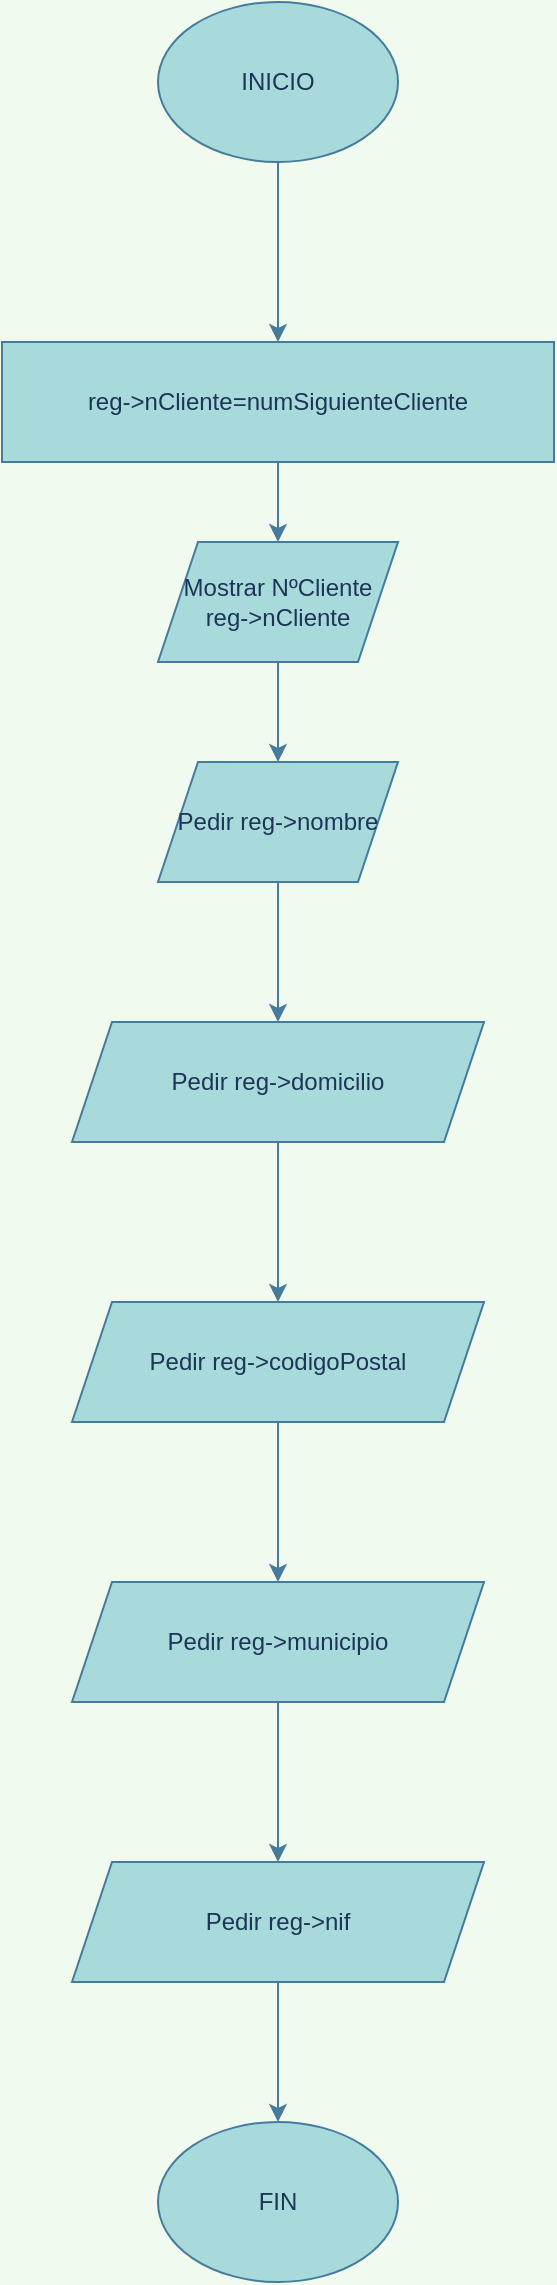 <mxfile version="13.9.8" type="device"><diagram id="C5RBs43oDa-KdzZeNtuy" name="pedirDatosSiguienteCliente"><mxGraphModel dx="540" dy="633" grid="1" gridSize="10" guides="1" tooltips="1" connect="1" arrows="1" fold="1" page="1" pageScale="1" pageWidth="827" pageHeight="1169" background="#F1FAEE" math="0" shadow="0"><root><mxCell id="WIyWlLk6GJQsqaUBKTNV-0"/><mxCell id="WIyWlLk6GJQsqaUBKTNV-1" parent="WIyWlLk6GJQsqaUBKTNV-0"/><mxCell id="I1HwztD63OtXi9g831La-14" value="" style="edgeStyle=orthogonalEdgeStyle;curved=0;rounded=1;sketch=0;orthogonalLoop=1;jettySize=auto;html=1;strokeColor=#457B9D;fillColor=#A8DADC;fontColor=#1D3557;" edge="1" parent="WIyWlLk6GJQsqaUBKTNV-1" source="I1HwztD63OtXi9g831La-0" target="I1HwztD63OtXi9g831La-13"><mxGeometry relative="1" as="geometry"/></mxCell><mxCell id="I1HwztD63OtXi9g831La-0" value="INICIO" style="ellipse;whiteSpace=wrap;html=1;fillColor=#A8DADC;strokeColor=#457B9D;fontColor=#1D3557;" vertex="1" parent="WIyWlLk6GJQsqaUBKTNV-1"><mxGeometry x="354" y="70" width="120" height="80" as="geometry"/></mxCell><mxCell id="I1HwztD63OtXi9g831La-4" value="" style="edgeStyle=orthogonalEdgeStyle;curved=0;rounded=1;sketch=0;orthogonalLoop=1;jettySize=auto;html=1;strokeColor=#457B9D;fillColor=#A8DADC;fontColor=#1D3557;" edge="1" parent="WIyWlLk6GJQsqaUBKTNV-1" source="I1HwztD63OtXi9g831La-1" target="I1HwztD63OtXi9g831La-3"><mxGeometry relative="1" as="geometry"/></mxCell><mxCell id="I1HwztD63OtXi9g831La-1" value="Pedir reg-&amp;gt;nombre" style="shape=parallelogram;perimeter=parallelogramPerimeter;whiteSpace=wrap;html=1;fixedSize=1;fontColor=#1D3557;strokeColor=#457B9D;fillColor=#A8DADC;" vertex="1" parent="WIyWlLk6GJQsqaUBKTNV-1"><mxGeometry x="354" y="450" width="120" height="60" as="geometry"/></mxCell><mxCell id="I1HwztD63OtXi9g831La-6" value="" style="edgeStyle=orthogonalEdgeStyle;curved=0;rounded=1;sketch=0;orthogonalLoop=1;jettySize=auto;html=1;strokeColor=#457B9D;fillColor=#A8DADC;fontColor=#1D3557;" edge="1" parent="WIyWlLk6GJQsqaUBKTNV-1" source="I1HwztD63OtXi9g831La-3" target="I1HwztD63OtXi9g831La-5"><mxGeometry relative="1" as="geometry"/></mxCell><mxCell id="I1HwztD63OtXi9g831La-3" value="Pedir reg-&amp;gt;domicilio" style="shape=parallelogram;perimeter=parallelogramPerimeter;whiteSpace=wrap;html=1;fixedSize=1;fontColor=#1D3557;strokeColor=#457B9D;fillColor=#A8DADC;" vertex="1" parent="WIyWlLk6GJQsqaUBKTNV-1"><mxGeometry x="311" y="580" width="206" height="60" as="geometry"/></mxCell><mxCell id="I1HwztD63OtXi9g831La-8" value="" style="edgeStyle=orthogonalEdgeStyle;curved=0;rounded=1;sketch=0;orthogonalLoop=1;jettySize=auto;html=1;strokeColor=#457B9D;fillColor=#A8DADC;fontColor=#1D3557;" edge="1" parent="WIyWlLk6GJQsqaUBKTNV-1" source="I1HwztD63OtXi9g831La-5" target="I1HwztD63OtXi9g831La-7"><mxGeometry relative="1" as="geometry"/></mxCell><mxCell id="I1HwztD63OtXi9g831La-5" value="Pedir reg-&amp;gt;codigoPostal" style="shape=parallelogram;perimeter=parallelogramPerimeter;whiteSpace=wrap;html=1;fixedSize=1;fontColor=#1D3557;strokeColor=#457B9D;fillColor=#A8DADC;" vertex="1" parent="WIyWlLk6GJQsqaUBKTNV-1"><mxGeometry x="311" y="720" width="206" height="60" as="geometry"/></mxCell><mxCell id="I1HwztD63OtXi9g831La-10" value="" style="edgeStyle=orthogonalEdgeStyle;curved=0;rounded=1;sketch=0;orthogonalLoop=1;jettySize=auto;html=1;strokeColor=#457B9D;fillColor=#A8DADC;fontColor=#1D3557;" edge="1" parent="WIyWlLk6GJQsqaUBKTNV-1" source="I1HwztD63OtXi9g831La-7" target="I1HwztD63OtXi9g831La-9"><mxGeometry relative="1" as="geometry"/></mxCell><mxCell id="I1HwztD63OtXi9g831La-7" value="Pedir reg-&amp;gt;municipio" style="shape=parallelogram;perimeter=parallelogramPerimeter;whiteSpace=wrap;html=1;fixedSize=1;fontColor=#1D3557;strokeColor=#457B9D;fillColor=#A8DADC;" vertex="1" parent="WIyWlLk6GJQsqaUBKTNV-1"><mxGeometry x="311" y="860" width="206" height="60" as="geometry"/></mxCell><mxCell id="I1HwztD63OtXi9g831La-12" value="" style="edgeStyle=orthogonalEdgeStyle;curved=0;rounded=1;sketch=0;orthogonalLoop=1;jettySize=auto;html=1;strokeColor=#457B9D;fillColor=#A8DADC;fontColor=#1D3557;" edge="1" parent="WIyWlLk6GJQsqaUBKTNV-1" source="I1HwztD63OtXi9g831La-9" target="I1HwztD63OtXi9g831La-11"><mxGeometry relative="1" as="geometry"/></mxCell><mxCell id="I1HwztD63OtXi9g831La-9" value="Pedir reg-&amp;gt;nif" style="shape=parallelogram;perimeter=parallelogramPerimeter;whiteSpace=wrap;html=1;fixedSize=1;fontColor=#1D3557;strokeColor=#457B9D;fillColor=#A8DADC;" vertex="1" parent="WIyWlLk6GJQsqaUBKTNV-1"><mxGeometry x="311" y="1000" width="206" height="60" as="geometry"/></mxCell><mxCell id="I1HwztD63OtXi9g831La-11" value="FIN" style="ellipse;whiteSpace=wrap;html=1;fontColor=#1D3557;strokeColor=#457B9D;fillColor=#A8DADC;" vertex="1" parent="WIyWlLk6GJQsqaUBKTNV-1"><mxGeometry x="354" y="1130" width="120" height="80" as="geometry"/></mxCell><mxCell id="I1HwztD63OtXi9g831La-16" value="" style="edgeStyle=orthogonalEdgeStyle;curved=0;rounded=1;sketch=0;orthogonalLoop=1;jettySize=auto;html=1;strokeColor=#457B9D;fillColor=#A8DADC;fontColor=#1D3557;" edge="1" parent="WIyWlLk6GJQsqaUBKTNV-1" source="I1HwztD63OtXi9g831La-13" target="I1HwztD63OtXi9g831La-15"><mxGeometry relative="1" as="geometry"/></mxCell><mxCell id="I1HwztD63OtXi9g831La-13" value="reg-&amp;gt;nCliente=numSiguienteCliente" style="whiteSpace=wrap;html=1;fontColor=#1D3557;strokeColor=#457B9D;fillColor=#A8DADC;" vertex="1" parent="WIyWlLk6GJQsqaUBKTNV-1"><mxGeometry x="276" y="240" width="276" height="60" as="geometry"/></mxCell><mxCell id="I1HwztD63OtXi9g831La-17" value="" style="edgeStyle=orthogonalEdgeStyle;curved=0;rounded=1;sketch=0;orthogonalLoop=1;jettySize=auto;html=1;strokeColor=#457B9D;fillColor=#A8DADC;fontColor=#1D3557;" edge="1" parent="WIyWlLk6GJQsqaUBKTNV-1" source="I1HwztD63OtXi9g831La-15" target="I1HwztD63OtXi9g831La-1"><mxGeometry relative="1" as="geometry"/></mxCell><mxCell id="I1HwztD63OtXi9g831La-15" value="Mostrar NºCliente reg-&amp;gt;nCliente" style="shape=parallelogram;perimeter=parallelogramPerimeter;whiteSpace=wrap;html=1;fixedSize=1;fontColor=#1D3557;strokeColor=#457B9D;fillColor=#A8DADC;" vertex="1" parent="WIyWlLk6GJQsqaUBKTNV-1"><mxGeometry x="354" y="340" width="120" height="60" as="geometry"/></mxCell></root></mxGraphModel></diagram></mxfile>